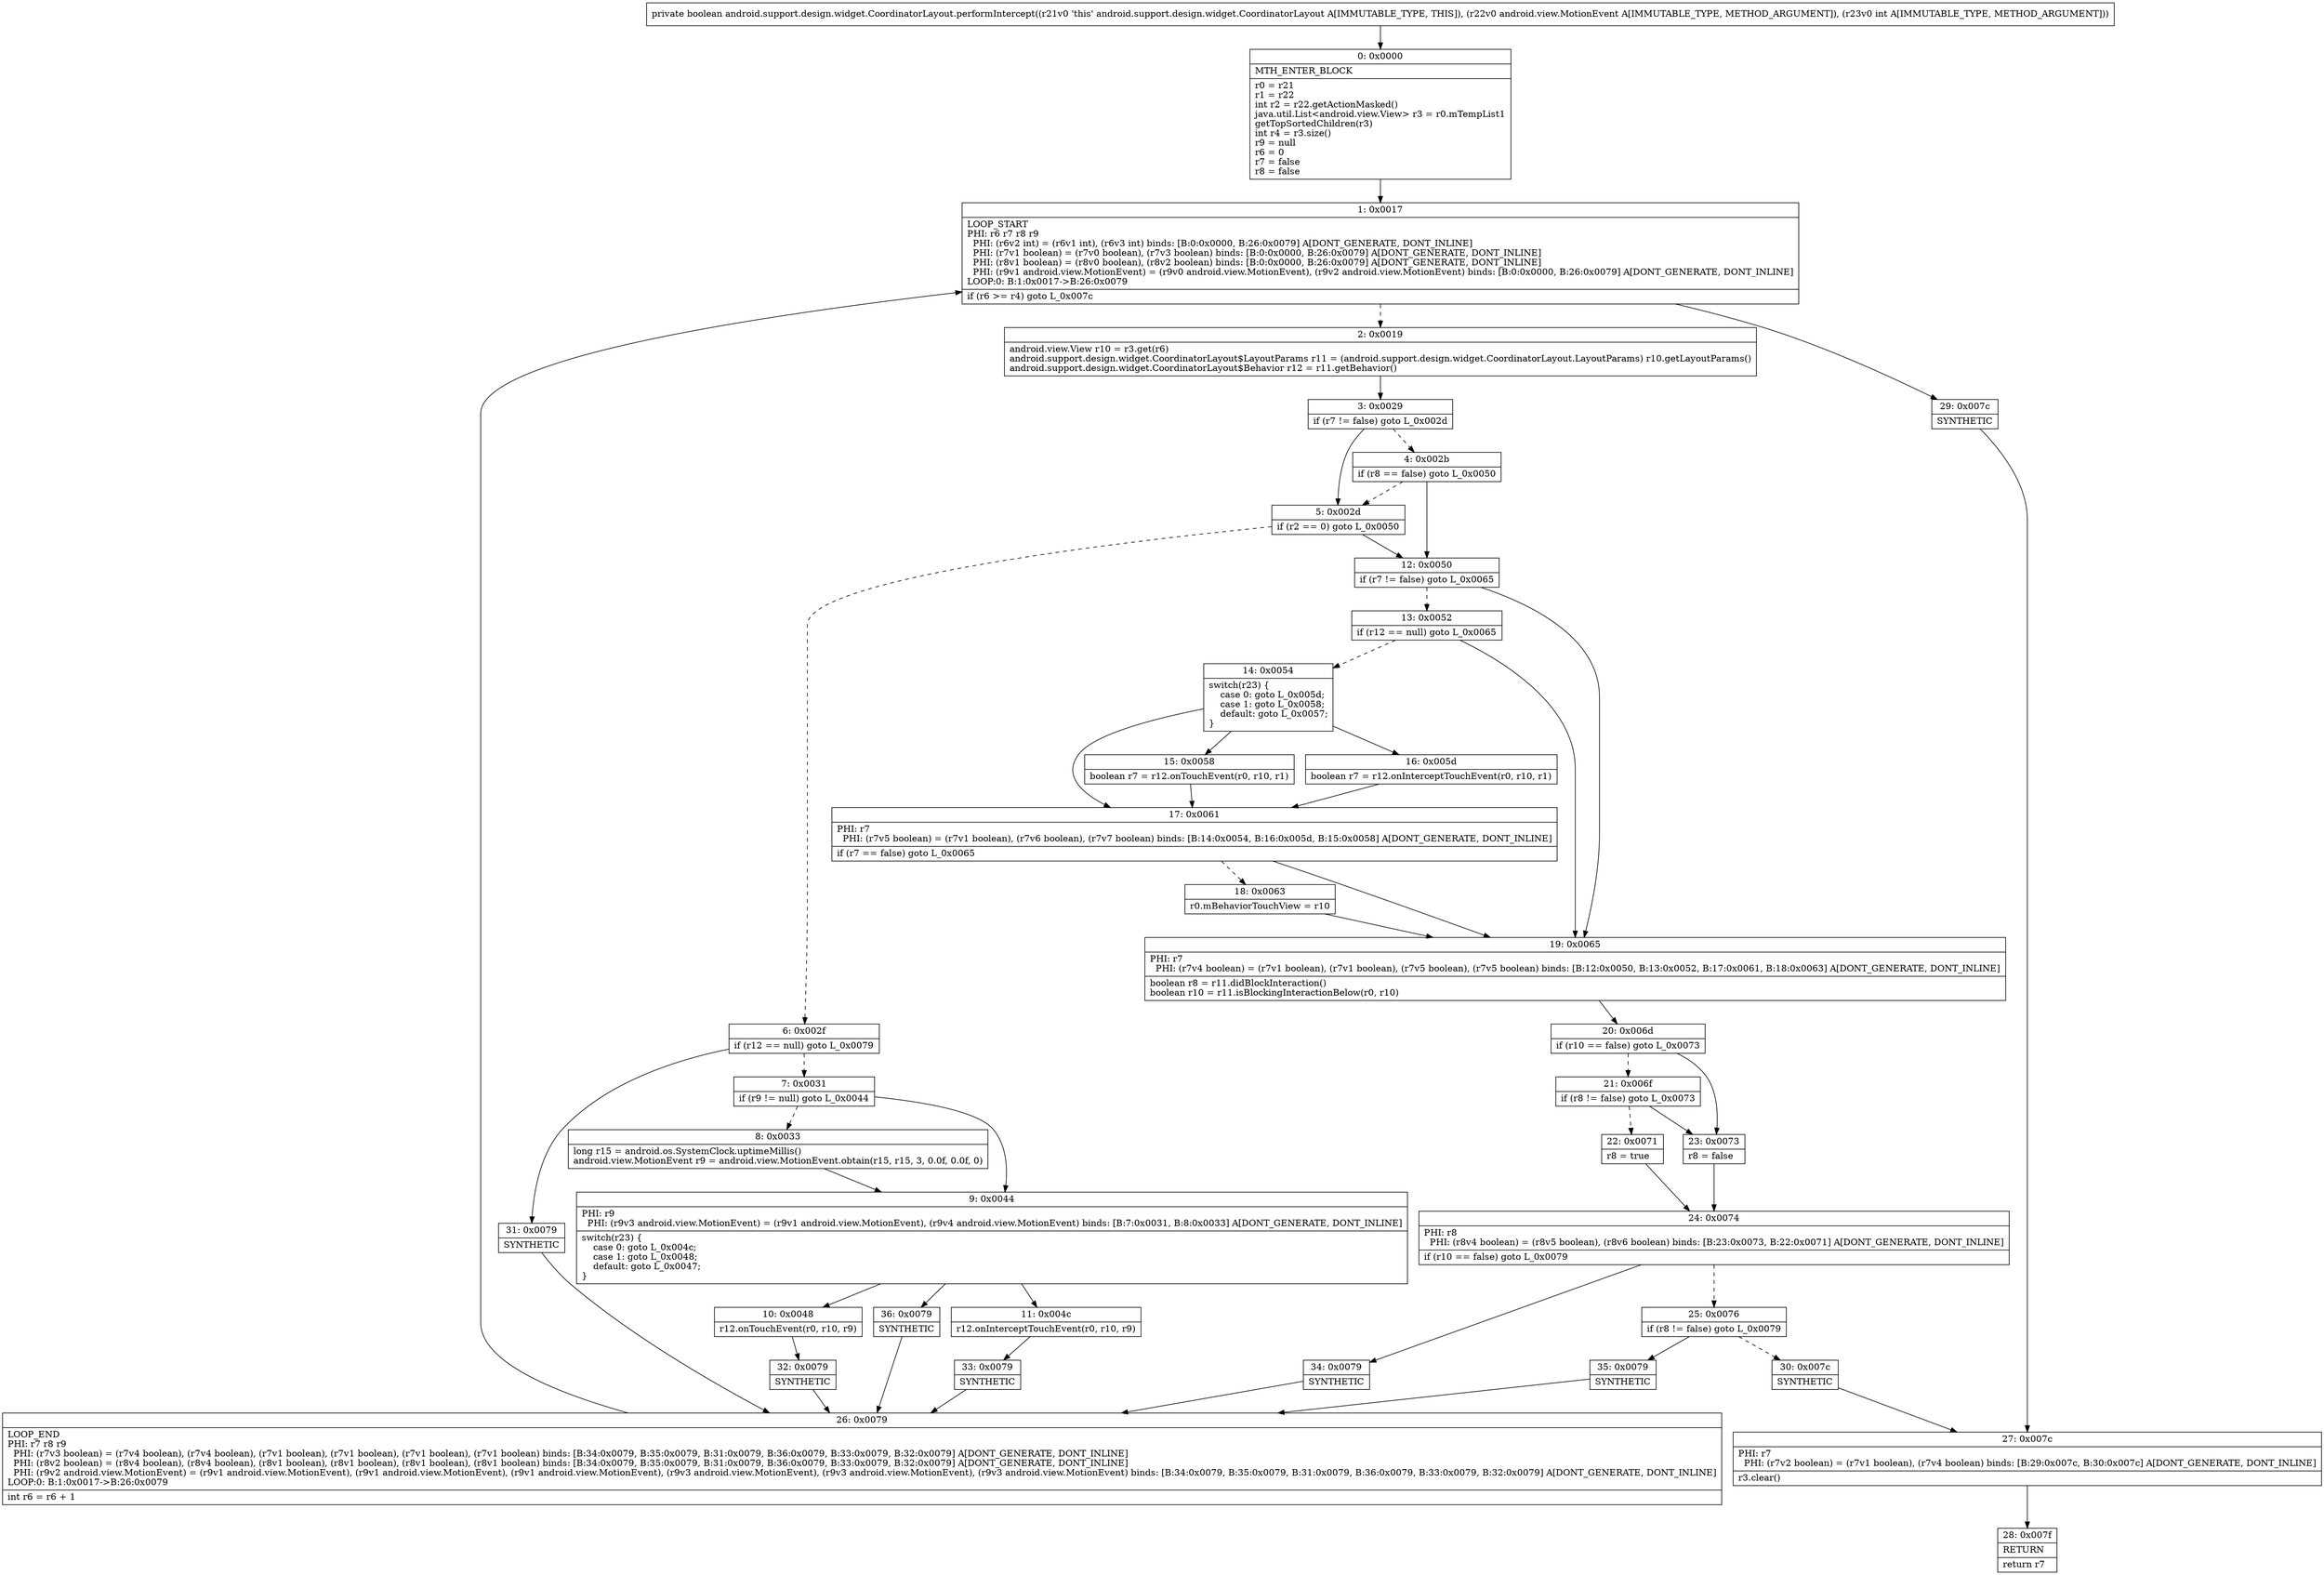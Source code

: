 digraph "CFG forandroid.support.design.widget.CoordinatorLayout.performIntercept(Landroid\/view\/MotionEvent;I)Z" {
Node_0 [shape=record,label="{0\:\ 0x0000|MTH_ENTER_BLOCK\l|r0 = r21\lr1 = r22\lint r2 = r22.getActionMasked()\ljava.util.List\<android.view.View\> r3 = r0.mTempList1\lgetTopSortedChildren(r3)\lint r4 = r3.size()\lr9 = null\lr6 = 0\lr7 = false\lr8 = false\l}"];
Node_1 [shape=record,label="{1\:\ 0x0017|LOOP_START\lPHI: r6 r7 r8 r9 \l  PHI: (r6v2 int) = (r6v1 int), (r6v3 int) binds: [B:0:0x0000, B:26:0x0079] A[DONT_GENERATE, DONT_INLINE]\l  PHI: (r7v1 boolean) = (r7v0 boolean), (r7v3 boolean) binds: [B:0:0x0000, B:26:0x0079] A[DONT_GENERATE, DONT_INLINE]\l  PHI: (r8v1 boolean) = (r8v0 boolean), (r8v2 boolean) binds: [B:0:0x0000, B:26:0x0079] A[DONT_GENERATE, DONT_INLINE]\l  PHI: (r9v1 android.view.MotionEvent) = (r9v0 android.view.MotionEvent), (r9v2 android.view.MotionEvent) binds: [B:0:0x0000, B:26:0x0079] A[DONT_GENERATE, DONT_INLINE]\lLOOP:0: B:1:0x0017\-\>B:26:0x0079\l|if (r6 \>= r4) goto L_0x007c\l}"];
Node_2 [shape=record,label="{2\:\ 0x0019|android.view.View r10 = r3.get(r6)\landroid.support.design.widget.CoordinatorLayout$LayoutParams r11 = (android.support.design.widget.CoordinatorLayout.LayoutParams) r10.getLayoutParams()\landroid.support.design.widget.CoordinatorLayout$Behavior r12 = r11.getBehavior()\l}"];
Node_3 [shape=record,label="{3\:\ 0x0029|if (r7 != false) goto L_0x002d\l}"];
Node_4 [shape=record,label="{4\:\ 0x002b|if (r8 == false) goto L_0x0050\l}"];
Node_5 [shape=record,label="{5\:\ 0x002d|if (r2 == 0) goto L_0x0050\l}"];
Node_6 [shape=record,label="{6\:\ 0x002f|if (r12 == null) goto L_0x0079\l}"];
Node_7 [shape=record,label="{7\:\ 0x0031|if (r9 != null) goto L_0x0044\l}"];
Node_8 [shape=record,label="{8\:\ 0x0033|long r15 = android.os.SystemClock.uptimeMillis()\landroid.view.MotionEvent r9 = android.view.MotionEvent.obtain(r15, r15, 3, 0.0f, 0.0f, 0)\l}"];
Node_9 [shape=record,label="{9\:\ 0x0044|PHI: r9 \l  PHI: (r9v3 android.view.MotionEvent) = (r9v1 android.view.MotionEvent), (r9v4 android.view.MotionEvent) binds: [B:7:0x0031, B:8:0x0033] A[DONT_GENERATE, DONT_INLINE]\l|switch(r23) \{\l    case 0: goto L_0x004c;\l    case 1: goto L_0x0048;\l    default: goto L_0x0047;\l\}\l}"];
Node_10 [shape=record,label="{10\:\ 0x0048|r12.onTouchEvent(r0, r10, r9)\l}"];
Node_11 [shape=record,label="{11\:\ 0x004c|r12.onInterceptTouchEvent(r0, r10, r9)\l}"];
Node_12 [shape=record,label="{12\:\ 0x0050|if (r7 != false) goto L_0x0065\l}"];
Node_13 [shape=record,label="{13\:\ 0x0052|if (r12 == null) goto L_0x0065\l}"];
Node_14 [shape=record,label="{14\:\ 0x0054|switch(r23) \{\l    case 0: goto L_0x005d;\l    case 1: goto L_0x0058;\l    default: goto L_0x0057;\l\}\l}"];
Node_15 [shape=record,label="{15\:\ 0x0058|boolean r7 = r12.onTouchEvent(r0, r10, r1)\l}"];
Node_16 [shape=record,label="{16\:\ 0x005d|boolean r7 = r12.onInterceptTouchEvent(r0, r10, r1)\l}"];
Node_17 [shape=record,label="{17\:\ 0x0061|PHI: r7 \l  PHI: (r7v5 boolean) = (r7v1 boolean), (r7v6 boolean), (r7v7 boolean) binds: [B:14:0x0054, B:16:0x005d, B:15:0x0058] A[DONT_GENERATE, DONT_INLINE]\l|if (r7 == false) goto L_0x0065\l}"];
Node_18 [shape=record,label="{18\:\ 0x0063|r0.mBehaviorTouchView = r10\l}"];
Node_19 [shape=record,label="{19\:\ 0x0065|PHI: r7 \l  PHI: (r7v4 boolean) = (r7v1 boolean), (r7v1 boolean), (r7v5 boolean), (r7v5 boolean) binds: [B:12:0x0050, B:13:0x0052, B:17:0x0061, B:18:0x0063] A[DONT_GENERATE, DONT_INLINE]\l|boolean r8 = r11.didBlockInteraction()\lboolean r10 = r11.isBlockingInteractionBelow(r0, r10)\l}"];
Node_20 [shape=record,label="{20\:\ 0x006d|if (r10 == false) goto L_0x0073\l}"];
Node_21 [shape=record,label="{21\:\ 0x006f|if (r8 != false) goto L_0x0073\l}"];
Node_22 [shape=record,label="{22\:\ 0x0071|r8 = true\l}"];
Node_23 [shape=record,label="{23\:\ 0x0073|r8 = false\l}"];
Node_24 [shape=record,label="{24\:\ 0x0074|PHI: r8 \l  PHI: (r8v4 boolean) = (r8v5 boolean), (r8v6 boolean) binds: [B:23:0x0073, B:22:0x0071] A[DONT_GENERATE, DONT_INLINE]\l|if (r10 == false) goto L_0x0079\l}"];
Node_25 [shape=record,label="{25\:\ 0x0076|if (r8 != false) goto L_0x0079\l}"];
Node_26 [shape=record,label="{26\:\ 0x0079|LOOP_END\lPHI: r7 r8 r9 \l  PHI: (r7v3 boolean) = (r7v4 boolean), (r7v4 boolean), (r7v1 boolean), (r7v1 boolean), (r7v1 boolean), (r7v1 boolean) binds: [B:34:0x0079, B:35:0x0079, B:31:0x0079, B:36:0x0079, B:33:0x0079, B:32:0x0079] A[DONT_GENERATE, DONT_INLINE]\l  PHI: (r8v2 boolean) = (r8v4 boolean), (r8v4 boolean), (r8v1 boolean), (r8v1 boolean), (r8v1 boolean), (r8v1 boolean) binds: [B:34:0x0079, B:35:0x0079, B:31:0x0079, B:36:0x0079, B:33:0x0079, B:32:0x0079] A[DONT_GENERATE, DONT_INLINE]\l  PHI: (r9v2 android.view.MotionEvent) = (r9v1 android.view.MotionEvent), (r9v1 android.view.MotionEvent), (r9v1 android.view.MotionEvent), (r9v3 android.view.MotionEvent), (r9v3 android.view.MotionEvent), (r9v3 android.view.MotionEvent) binds: [B:34:0x0079, B:35:0x0079, B:31:0x0079, B:36:0x0079, B:33:0x0079, B:32:0x0079] A[DONT_GENERATE, DONT_INLINE]\lLOOP:0: B:1:0x0017\-\>B:26:0x0079\l|int r6 = r6 + 1\l}"];
Node_27 [shape=record,label="{27\:\ 0x007c|PHI: r7 \l  PHI: (r7v2 boolean) = (r7v1 boolean), (r7v4 boolean) binds: [B:29:0x007c, B:30:0x007c] A[DONT_GENERATE, DONT_INLINE]\l|r3.clear()\l}"];
Node_28 [shape=record,label="{28\:\ 0x007f|RETURN\l|return r7\l}"];
Node_29 [shape=record,label="{29\:\ 0x007c|SYNTHETIC\l}"];
Node_30 [shape=record,label="{30\:\ 0x007c|SYNTHETIC\l}"];
Node_31 [shape=record,label="{31\:\ 0x0079|SYNTHETIC\l}"];
Node_32 [shape=record,label="{32\:\ 0x0079|SYNTHETIC\l}"];
Node_33 [shape=record,label="{33\:\ 0x0079|SYNTHETIC\l}"];
Node_34 [shape=record,label="{34\:\ 0x0079|SYNTHETIC\l}"];
Node_35 [shape=record,label="{35\:\ 0x0079|SYNTHETIC\l}"];
Node_36 [shape=record,label="{36\:\ 0x0079|SYNTHETIC\l}"];
MethodNode[shape=record,label="{private boolean android.support.design.widget.CoordinatorLayout.performIntercept((r21v0 'this' android.support.design.widget.CoordinatorLayout A[IMMUTABLE_TYPE, THIS]), (r22v0 android.view.MotionEvent A[IMMUTABLE_TYPE, METHOD_ARGUMENT]), (r23v0 int A[IMMUTABLE_TYPE, METHOD_ARGUMENT])) }"];
MethodNode -> Node_0;
Node_0 -> Node_1;
Node_1 -> Node_2[style=dashed];
Node_1 -> Node_29;
Node_2 -> Node_3;
Node_3 -> Node_4[style=dashed];
Node_3 -> Node_5;
Node_4 -> Node_5[style=dashed];
Node_4 -> Node_12;
Node_5 -> Node_6[style=dashed];
Node_5 -> Node_12;
Node_6 -> Node_7[style=dashed];
Node_6 -> Node_31;
Node_7 -> Node_8[style=dashed];
Node_7 -> Node_9;
Node_8 -> Node_9;
Node_9 -> Node_10;
Node_9 -> Node_11;
Node_9 -> Node_36;
Node_10 -> Node_32;
Node_11 -> Node_33;
Node_12 -> Node_13[style=dashed];
Node_12 -> Node_19;
Node_13 -> Node_14[style=dashed];
Node_13 -> Node_19;
Node_14 -> Node_15;
Node_14 -> Node_16;
Node_14 -> Node_17;
Node_15 -> Node_17;
Node_16 -> Node_17;
Node_17 -> Node_18[style=dashed];
Node_17 -> Node_19;
Node_18 -> Node_19;
Node_19 -> Node_20;
Node_20 -> Node_21[style=dashed];
Node_20 -> Node_23;
Node_21 -> Node_22[style=dashed];
Node_21 -> Node_23;
Node_22 -> Node_24;
Node_23 -> Node_24;
Node_24 -> Node_25[style=dashed];
Node_24 -> Node_34;
Node_25 -> Node_30[style=dashed];
Node_25 -> Node_35;
Node_26 -> Node_1;
Node_27 -> Node_28;
Node_29 -> Node_27;
Node_30 -> Node_27;
Node_31 -> Node_26;
Node_32 -> Node_26;
Node_33 -> Node_26;
Node_34 -> Node_26;
Node_35 -> Node_26;
Node_36 -> Node_26;
}

